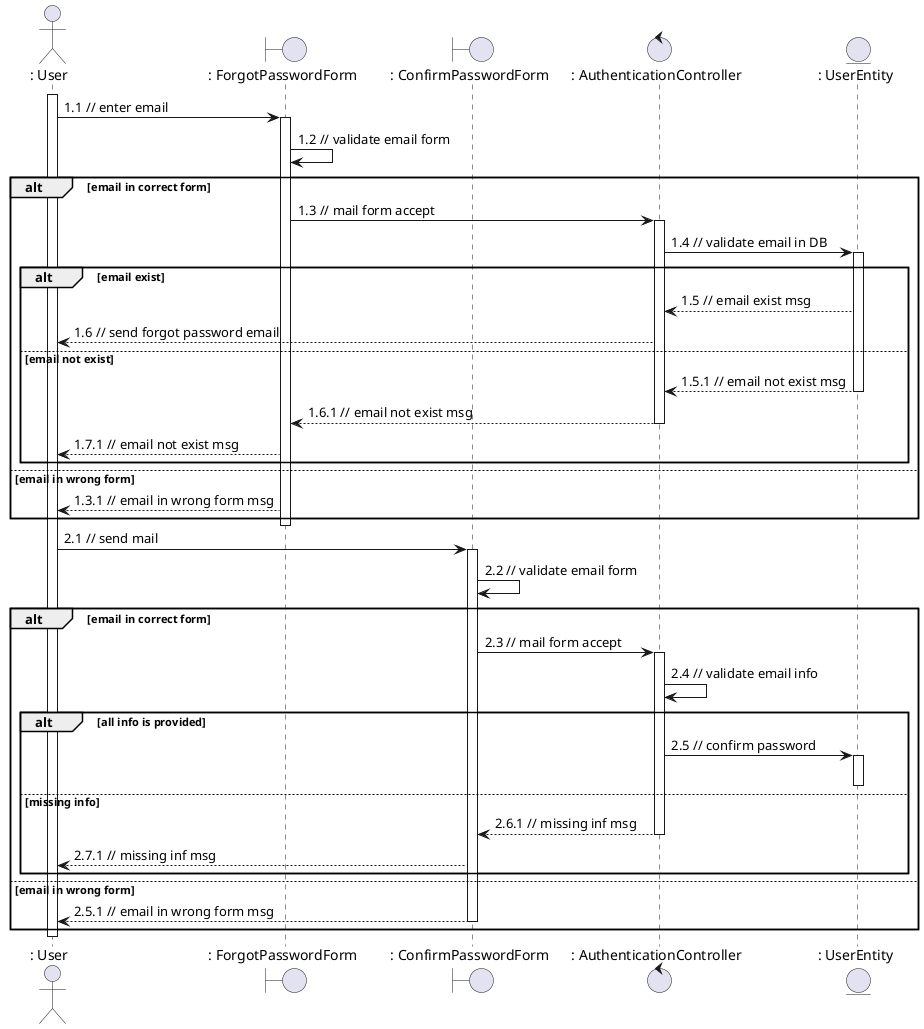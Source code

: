 @startuml
actor ": User"
boundary ": ForgotPasswordForm"
boundary ": ConfirmPasswordForm"
control ": AuthenticationController"
entity ": UserEntity"

activate ": User"
": User" -> ": ForgotPasswordForm" : 1.1 // enter email
activate ": ForgotPasswordForm"
": ForgotPasswordForm" -> ": ForgotPasswordForm" : 1.2 // validate email form

alt email in correct form

": ForgotPasswordForm" -> ": AuthenticationController" : 1.3 // mail form accept
activate ": AuthenticationController"
": AuthenticationController" -> ": UserEntity" : 1.4 // validate email in DB
activate ": UserEntity"

alt email exist
": UserEntity" --> ": AuthenticationController" : 1.5 // email exist msg
": AuthenticationController" --> ": User" : 1.6 // send forgot password email
else email not exist

": UserEntity" --> ": AuthenticationController" : 1.5.1 // email not exist msg
deactivate ": UserEntity"
": AuthenticationController" --> ": ForgotPasswordForm" : 1.6.1 // email not exist msg
deactivate ": AuthenticationController"
": ForgotPasswordForm" --> ": User" : 1.7.1 // email not exist msg
end

else email in wrong form
": ForgotPasswordForm" --> ": User" : 1.3.1 // email in wrong form msg

end
deactivate ": ForgotPasswordForm"
": User" -> ": ConfirmPasswordForm" : 2.1 // send mail
activate ": ConfirmPasswordForm"
": ConfirmPasswordForm" -> ": ConfirmPasswordForm" : 2.2 // validate email form

alt email in correct form

": ConfirmPasswordForm" -> ": AuthenticationController" : 2.3 // mail form accept
activate ": AuthenticationController"
": AuthenticationController" -> ": AuthenticationController" : 2.4 // validate email info

alt all info is provided
": AuthenticationController" -> ": UserEntity" : 2.5 // confirm password
activate ": UserEntity"
deactivate ": UserEntity"
else missing info
": AuthenticationController" --> ": ConfirmPasswordForm" : 2.6.1 // missing inf msg
deactivate ": AuthenticationController"
": ConfirmPasswordForm" --> ": User" : 2.7.1 // missing inf msg
end
else email in wrong form
": ConfirmPasswordForm" --> ": User" : 2.5.1 // email in wrong form msg
deactivate ": ConfirmPasswordForm"
end
deactivate ": User"
@enduml